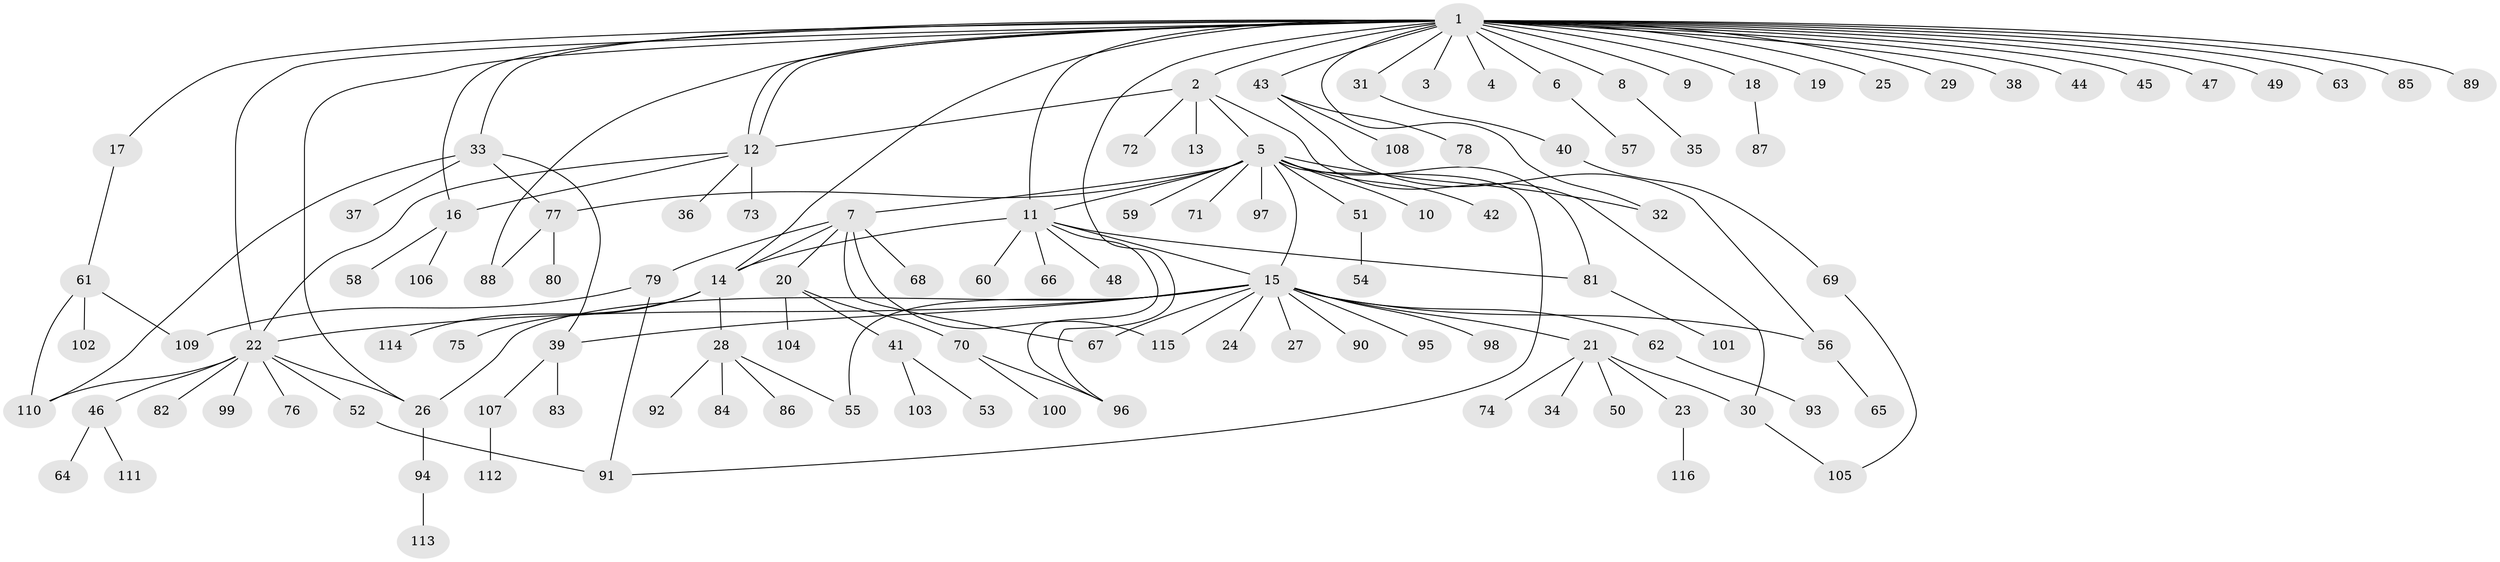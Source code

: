 // Generated by graph-tools (version 1.1) at 2025/26/03/09/25 03:26:04]
// undirected, 116 vertices, 144 edges
graph export_dot {
graph [start="1"]
  node [color=gray90,style=filled];
  1;
  2;
  3;
  4;
  5;
  6;
  7;
  8;
  9;
  10;
  11;
  12;
  13;
  14;
  15;
  16;
  17;
  18;
  19;
  20;
  21;
  22;
  23;
  24;
  25;
  26;
  27;
  28;
  29;
  30;
  31;
  32;
  33;
  34;
  35;
  36;
  37;
  38;
  39;
  40;
  41;
  42;
  43;
  44;
  45;
  46;
  47;
  48;
  49;
  50;
  51;
  52;
  53;
  54;
  55;
  56;
  57;
  58;
  59;
  60;
  61;
  62;
  63;
  64;
  65;
  66;
  67;
  68;
  69;
  70;
  71;
  72;
  73;
  74;
  75;
  76;
  77;
  78;
  79;
  80;
  81;
  82;
  83;
  84;
  85;
  86;
  87;
  88;
  89;
  90;
  91;
  92;
  93;
  94;
  95;
  96;
  97;
  98;
  99;
  100;
  101;
  102;
  103;
  104;
  105;
  106;
  107;
  108;
  109;
  110;
  111;
  112;
  113;
  114;
  115;
  116;
  1 -- 2;
  1 -- 3;
  1 -- 4;
  1 -- 6;
  1 -- 8;
  1 -- 9;
  1 -- 11;
  1 -- 12;
  1 -- 12;
  1 -- 14;
  1 -- 16;
  1 -- 17;
  1 -- 18;
  1 -- 19;
  1 -- 22;
  1 -- 25;
  1 -- 26;
  1 -- 29;
  1 -- 31;
  1 -- 32;
  1 -- 33;
  1 -- 38;
  1 -- 43;
  1 -- 44;
  1 -- 45;
  1 -- 47;
  1 -- 49;
  1 -- 63;
  1 -- 85;
  1 -- 88;
  1 -- 89;
  1 -- 96;
  2 -- 5;
  2 -- 12;
  2 -- 13;
  2 -- 30;
  2 -- 72;
  5 -- 7;
  5 -- 10;
  5 -- 11;
  5 -- 15;
  5 -- 32;
  5 -- 42;
  5 -- 51;
  5 -- 59;
  5 -- 71;
  5 -- 77;
  5 -- 81;
  5 -- 91;
  5 -- 97;
  6 -- 57;
  7 -- 14;
  7 -- 20;
  7 -- 67;
  7 -- 68;
  7 -- 79;
  7 -- 115;
  8 -- 35;
  11 -- 14;
  11 -- 15;
  11 -- 48;
  11 -- 60;
  11 -- 66;
  11 -- 81;
  11 -- 96;
  12 -- 16;
  12 -- 22;
  12 -- 36;
  12 -- 73;
  14 -- 28;
  14 -- 75;
  14 -- 114;
  15 -- 21;
  15 -- 22;
  15 -- 24;
  15 -- 26;
  15 -- 27;
  15 -- 39;
  15 -- 55;
  15 -- 56;
  15 -- 62;
  15 -- 67;
  15 -- 90;
  15 -- 95;
  15 -- 98;
  15 -- 115;
  16 -- 58;
  16 -- 106;
  17 -- 61;
  18 -- 87;
  20 -- 41;
  20 -- 70;
  20 -- 104;
  21 -- 23;
  21 -- 30;
  21 -- 34;
  21 -- 50;
  21 -- 74;
  22 -- 26;
  22 -- 46;
  22 -- 52;
  22 -- 76;
  22 -- 82;
  22 -- 99;
  22 -- 110;
  23 -- 116;
  26 -- 94;
  28 -- 55;
  28 -- 84;
  28 -- 86;
  28 -- 92;
  30 -- 105;
  31 -- 40;
  33 -- 37;
  33 -- 39;
  33 -- 77;
  33 -- 110;
  39 -- 83;
  39 -- 107;
  40 -- 69;
  41 -- 53;
  41 -- 103;
  43 -- 56;
  43 -- 78;
  43 -- 108;
  46 -- 64;
  46 -- 111;
  51 -- 54;
  52 -- 91;
  56 -- 65;
  61 -- 102;
  61 -- 109;
  61 -- 110;
  62 -- 93;
  69 -- 105;
  70 -- 96;
  70 -- 100;
  77 -- 80;
  77 -- 88;
  79 -- 91;
  79 -- 109;
  81 -- 101;
  94 -- 113;
  107 -- 112;
}
